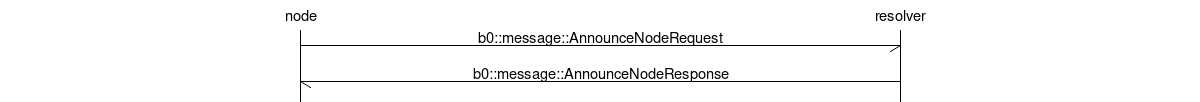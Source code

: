 msc {
    hscale = "2";

    n [ label="node" ], r [ label="resolver" ];

    n->r [ label="b0::message::AnnounceNodeRequest" ];
    r->n [ label="b0::message::AnnounceNodeResponse" ];
}

